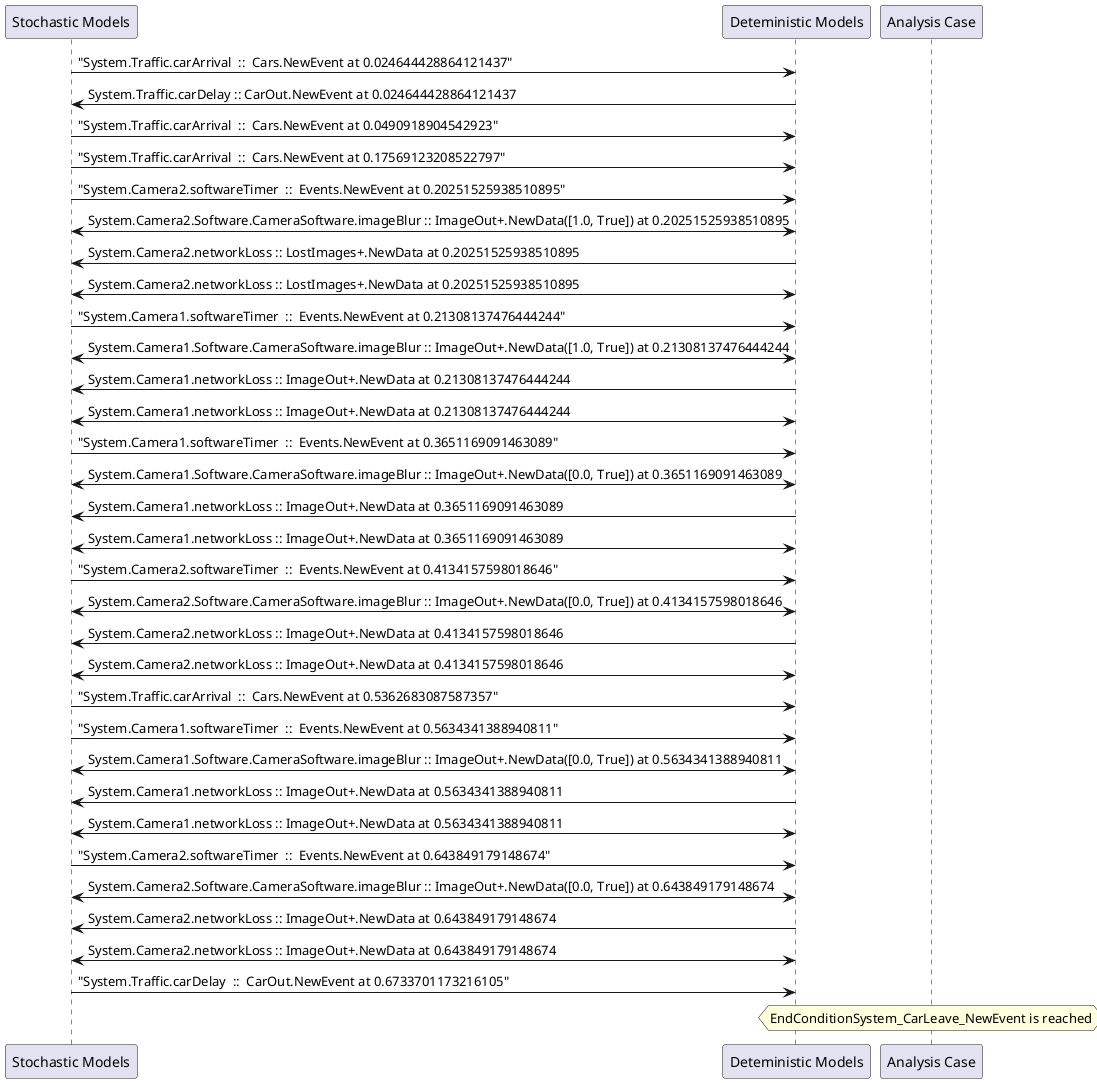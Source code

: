 
	@startuml
	participant "Stochastic Models" as stochmodel
	participant "Deteministic Models" as detmodel
	participant "Analysis Case" as analysis
	{4042_stop} stochmodel -> detmodel : "System.Traffic.carArrival  ::  Cars.NewEvent at 0.024644428864121437"
{4054_start} detmodel -> stochmodel : System.Traffic.carDelay :: CarOut.NewEvent at 0.024644428864121437
{4043_stop} stochmodel -> detmodel : "System.Traffic.carArrival  ::  Cars.NewEvent at 0.0490918904542923"
{4044_stop} stochmodel -> detmodel : "System.Traffic.carArrival  ::  Cars.NewEvent at 0.17569123208522797"
{4027_stop} stochmodel -> detmodel : "System.Camera2.softwareTimer  ::  Events.NewEvent at 0.20251525938510895"
detmodel <-> stochmodel : System.Camera2.Software.CameraSoftware.imageBlur :: ImageOut+.NewData([1.0, True]) at 0.20251525938510895
detmodel -> stochmodel : System.Camera2.networkLoss :: LostImages+.NewData at 0.20251525938510895
detmodel <-> stochmodel : System.Camera2.networkLoss :: LostImages+.NewData at 0.20251525938510895
{4011_stop} stochmodel -> detmodel : "System.Camera1.softwareTimer  ::  Events.NewEvent at 0.21308137476444244"
detmodel <-> stochmodel : System.Camera1.Software.CameraSoftware.imageBlur :: ImageOut+.NewData([1.0, True]) at 0.21308137476444244
detmodel -> stochmodel : System.Camera1.networkLoss :: ImageOut+.NewData at 0.21308137476444244
detmodel <-> stochmodel : System.Camera1.networkLoss :: ImageOut+.NewData at 0.21308137476444244
{4012_stop} stochmodel -> detmodel : "System.Camera1.softwareTimer  ::  Events.NewEvent at 0.3651169091463089"
detmodel <-> stochmodel : System.Camera1.Software.CameraSoftware.imageBlur :: ImageOut+.NewData([0.0, True]) at 0.3651169091463089
detmodel -> stochmodel : System.Camera1.networkLoss :: ImageOut+.NewData at 0.3651169091463089
detmodel <-> stochmodel : System.Camera1.networkLoss :: ImageOut+.NewData at 0.3651169091463089
{4028_stop} stochmodel -> detmodel : "System.Camera2.softwareTimer  ::  Events.NewEvent at 0.4134157598018646"
detmodel <-> stochmodel : System.Camera2.Software.CameraSoftware.imageBlur :: ImageOut+.NewData([0.0, True]) at 0.4134157598018646
detmodel -> stochmodel : System.Camera2.networkLoss :: ImageOut+.NewData at 0.4134157598018646
detmodel <-> stochmodel : System.Camera2.networkLoss :: ImageOut+.NewData at 0.4134157598018646
{4045_stop} stochmodel -> detmodel : "System.Traffic.carArrival  ::  Cars.NewEvent at 0.5362683087587357"
{4013_stop} stochmodel -> detmodel : "System.Camera1.softwareTimer  ::  Events.NewEvent at 0.5634341388940811"
detmodel <-> stochmodel : System.Camera1.Software.CameraSoftware.imageBlur :: ImageOut+.NewData([0.0, True]) at 0.5634341388940811
detmodel -> stochmodel : System.Camera1.networkLoss :: ImageOut+.NewData at 0.5634341388940811
detmodel <-> stochmodel : System.Camera1.networkLoss :: ImageOut+.NewData at 0.5634341388940811
{4029_stop} stochmodel -> detmodel : "System.Camera2.softwareTimer  ::  Events.NewEvent at 0.643849179148674"
detmodel <-> stochmodel : System.Camera2.Software.CameraSoftware.imageBlur :: ImageOut+.NewData([0.0, True]) at 0.643849179148674
detmodel -> stochmodel : System.Camera2.networkLoss :: ImageOut+.NewData at 0.643849179148674
detmodel <-> stochmodel : System.Camera2.networkLoss :: ImageOut+.NewData at 0.643849179148674
{4054_stop} stochmodel -> detmodel : "System.Traffic.carDelay  ::  CarOut.NewEvent at 0.6733701173216105"
{4054_start} <-> {4054_stop} : delay
hnote over analysis 
EndConditionSystem_CarLeave_NewEvent is reached
endnote
@enduml